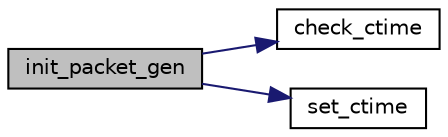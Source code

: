 digraph "init_packet_gen"
{
 // LATEX_PDF_SIZE
  edge [fontname="Helvetica",fontsize="10",labelfontname="Helvetica",labelfontsize="10"];
  node [fontname="Helvetica",fontsize="10",shape=record];
  rankdir="LR";
  Node1 [label="init_packet_gen",height=0.2,width=0.4,color="black", fillcolor="grey75", style="filled", fontcolor="black",tooltip=" "];
  Node1 -> Node2 [color="midnightblue",fontsize="10",style="solid",fontname="Helvetica"];
  Node2 [label="check_ctime",height=0.2,width=0.4,color="black", fillcolor="white", style="filled",URL="$otg__tx_8c.html#a8b0311e9c62d46df4f53f31ecbe58430",tooltip=" "];
  Node1 -> Node3 [color="midnightblue",fontsize="10",style="solid",fontname="Helvetica"];
  Node3 [label="set_ctime",height=0.2,width=0.4,color="black", fillcolor="white", style="filled",URL="$otg_8c.html#a41c3d3d66471158b7eaff6245dab7a82",tooltip="set the simulation time to the ctime"];
}
